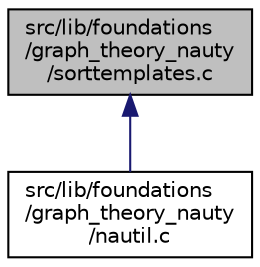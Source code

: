 digraph "src/lib/foundations/graph_theory_nauty/sorttemplates.c"
{
  edge [fontname="Helvetica",fontsize="10",labelfontname="Helvetica",labelfontsize="10"];
  node [fontname="Helvetica",fontsize="10",shape=record];
  Node1 [label="src/lib/foundations\l/graph_theory_nauty\l/sorttemplates.c",height=0.2,width=0.4,color="black", fillcolor="grey75", style="filled", fontcolor="black"];
  Node1 -> Node2 [dir="back",color="midnightblue",fontsize="10",style="solid",fontname="Helvetica"];
  Node2 [label="src/lib/foundations\l/graph_theory_nauty\l/nautil.c",height=0.2,width=0.4,color="black", fillcolor="white", style="filled",URL="$d8/dd4/nautil_8c.html"];
}
